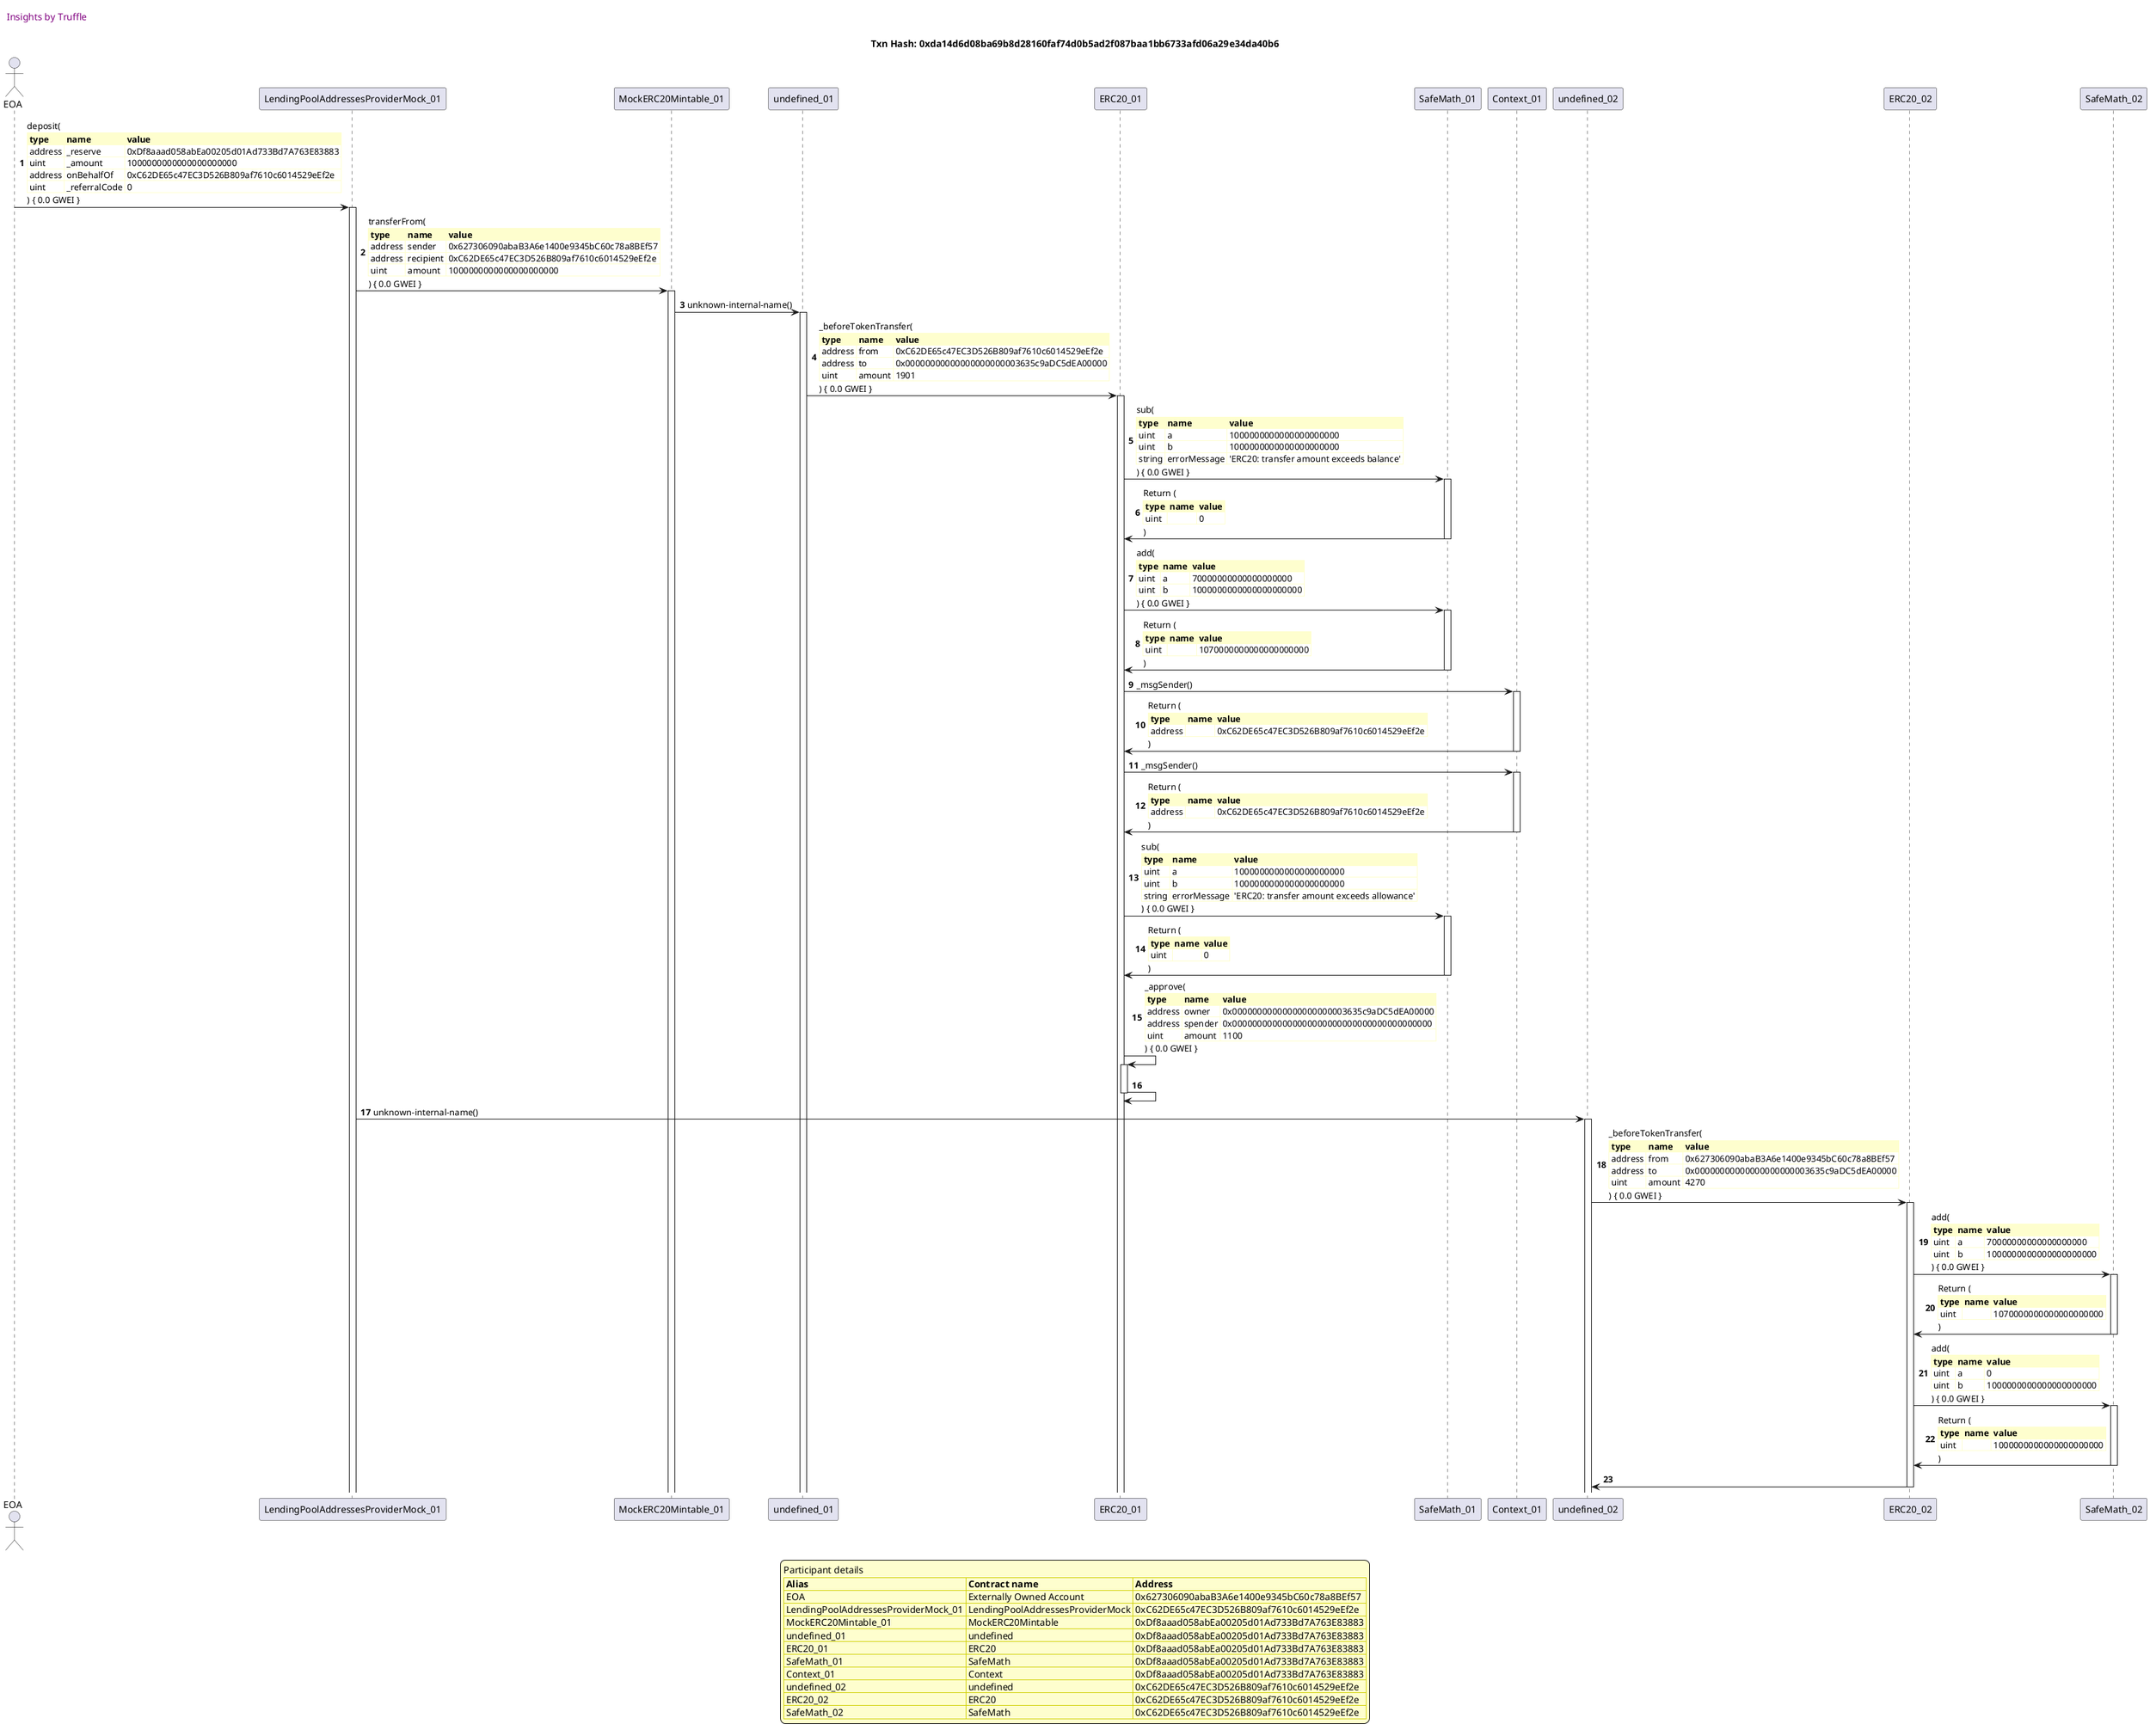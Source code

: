 

@startuml

autonumber
skinparam legendBackgroundColor #FEFECE

<style>
      header {
        HorizontalAlignment left
        FontColor purple
        FontSize 14
        Padding 10
      }
    </style>

header Insights by Truffle

title Txn Hash: 0xda14d6d08ba69b8d28160faf74d0b5ad2f087baa1bb6733afd06a29e34da40b6


actor EOA as "EOA"
participant LendingPoolAddressesProviderMock_01 as "LendingPoolAddressesProviderMock_01"
participant MockERC20Mintable_01 as "MockERC20Mintable_01"
participant undefined_01 as "undefined_01"
participant ERC20_01 as "ERC20_01"
participant SafeMath_01 as "SafeMath_01"
participant Context_01 as "Context_01"
participant undefined_02 as "undefined_02"
participant ERC20_02 as "ERC20_02"
participant SafeMath_02 as "SafeMath_02"

"EOA" -> "LendingPoolAddressesProviderMock_01" ++: deposit(\n\
<#FEFECE,#FEFECE>|= type |= name |= value |\n\
| address | _reserve | 0xDf8aaad058abEa00205d01Ad733Bd7A763E83883 |\n\
| uint | _amount | 1000000000000000000000 |\n\
| address | onBehalfOf | 0xC62DE65c47EC3D526B809af7610c6014529eEf2e |\n\
| uint | _referralCode | 0 |\n\
) { 0.0 GWEI }
"LendingPoolAddressesProviderMock_01" -> "MockERC20Mintable_01" ++: transferFrom(\n\
<#FEFECE,#FEFECE>|= type |= name |= value |\n\
| address | sender | 0x627306090abaB3A6e1400e9345bC60c78a8BEf57 |\n\
| address | recipient | 0xC62DE65c47EC3D526B809af7610c6014529eEf2e |\n\
| uint | amount | 1000000000000000000000 |\n\
) { 0.0 GWEI }
"MockERC20Mintable_01" -> "undefined_01" ++: unknown-internal-name()
"undefined_01" -> "ERC20_01" ++: _beforeTokenTransfer(\n\
<#FEFECE,#FEFECE>|= type |= name |= value |\n\
| address | from | 0xC62DE65c47EC3D526B809af7610c6014529eEf2e |\n\
| address | to | 0x00000000000000000000003635c9aDC5dEA00000 |\n\
| uint | amount | 1901 |\n\
) { 0.0 GWEI }
"ERC20_01" -> "SafeMath_01" ++: sub(\n\
<#FEFECE,#FEFECE>|= type |= name |= value |\n\
| uint | a | 1000000000000000000000 |\n\
| uint | b | 1000000000000000000000 |\n\
| string | errorMessage | 'ERC20: transfer amount exceeds balance' |\n\
) { 0.0 GWEI }
"SafeMath_01" -> "ERC20_01" --: Return (\n\
<#FEFECE,#FEFECE>|= type |= name |= value |\n\
| uint |  | 0 |\n\
)
"ERC20_01" -> "SafeMath_01" ++: add(\n\
<#FEFECE,#FEFECE>|= type |= name |= value |\n\
| uint | a | 70000000000000000000 |\n\
| uint | b | 1000000000000000000000 |\n\
) { 0.0 GWEI }
"SafeMath_01" -> "ERC20_01" --: Return (\n\
<#FEFECE,#FEFECE>|= type |= name |= value |\n\
| uint |  | 1070000000000000000000 |\n\
)
"ERC20_01" -> "Context_01" ++: _msgSender()
"Context_01" -> "ERC20_01" --: Return (\n\
<#FEFECE,#FEFECE>|= type |= name |= value |\n\
| address |  | 0xC62DE65c47EC3D526B809af7610c6014529eEf2e |\n\
)
"ERC20_01" -> "Context_01" ++: _msgSender()
"Context_01" -> "ERC20_01" --: Return (\n\
<#FEFECE,#FEFECE>|= type |= name |= value |\n\
| address |  | 0xC62DE65c47EC3D526B809af7610c6014529eEf2e |\n\
)
"ERC20_01" -> "SafeMath_01" ++: sub(\n\
<#FEFECE,#FEFECE>|= type |= name |= value |\n\
| uint | a | 1000000000000000000000 |\n\
| uint | b | 1000000000000000000000 |\n\
| string | errorMessage | 'ERC20: transfer amount exceeds allowance' |\n\
) { 0.0 GWEI }
"SafeMath_01" -> "ERC20_01" --: Return (\n\
<#FEFECE,#FEFECE>|= type |= name |= value |\n\
| uint |  | 0 |\n\
)
"ERC20_01" -> "ERC20_01" ++: _approve(\n\
<#FEFECE,#FEFECE>|= type |= name |= value |\n\
| address | owner | 0x00000000000000000000003635c9aDC5dEA00000 |\n\
| address | spender | 0x0000000000000000000000000000000000000000 |\n\
| uint | amount | 1100 |\n\
) { 0.0 GWEI }
"ERC20_01" -> "ERC20_01" --: 
"LendingPoolAddressesProviderMock_01" -> "undefined_02" ++: unknown-internal-name()
"undefined_02" -> "ERC20_02" ++: _beforeTokenTransfer(\n\
<#FEFECE,#FEFECE>|= type |= name |= value |\n\
| address | from | 0x627306090abaB3A6e1400e9345bC60c78a8BEf57 |\n\
| address | to | 0x00000000000000000000003635c9aDC5dEA00000 |\n\
| uint | amount | 4270 |\n\
) { 0.0 GWEI }
"ERC20_02" -> "SafeMath_02" ++: add(\n\
<#FEFECE,#FEFECE>|= type |= name |= value |\n\
| uint | a | 70000000000000000000 |\n\
| uint | b | 1000000000000000000000 |\n\
) { 0.0 GWEI }
"SafeMath_02" -> "ERC20_02" --: Return (\n\
<#FEFECE,#FEFECE>|= type |= name |= value |\n\
| uint |  | 1070000000000000000000 |\n\
)
"ERC20_02" -> "SafeMath_02" ++: add(\n\
<#FEFECE,#FEFECE>|= type |= name |= value |\n\
| uint | a | 0 |\n\
| uint | b | 1000000000000000000000 |\n\
) { 0.0 GWEI }
"SafeMath_02" -> "ERC20_02" --: Return (\n\
<#FEFECE,#FEFECE>|= type |= name |= value |\n\
| uint |  | 1000000000000000000000 |\n\
)
"ERC20_02" -> "undefined_02" --: 

legend
Participant details
<#FEFECE,#D0D000>|= Alias |= Contract name |= Address |
<#FEFECE>| EOA | Externally Owned Account | 0x627306090abaB3A6e1400e9345bC60c78a8BEf57 |
<#FEFECE>| LendingPoolAddressesProviderMock_01 | LendingPoolAddressesProviderMock | 0xC62DE65c47EC3D526B809af7610c6014529eEf2e |
<#FEFECE>| MockERC20Mintable_01 | MockERC20Mintable | 0xDf8aaad058abEa00205d01Ad733Bd7A763E83883 |
<#FEFECE>| undefined_01 | undefined | 0xDf8aaad058abEa00205d01Ad733Bd7A763E83883 |
<#FEFECE>| ERC20_01 | ERC20 | 0xDf8aaad058abEa00205d01Ad733Bd7A763E83883 |
<#FEFECE>| SafeMath_01 | SafeMath | 0xDf8aaad058abEa00205d01Ad733Bd7A763E83883 |
<#FEFECE>| Context_01 | Context | 0xDf8aaad058abEa00205d01Ad733Bd7A763E83883 |
<#FEFECE>| undefined_02 | undefined | 0xC62DE65c47EC3D526B809af7610c6014529eEf2e |
<#FEFECE>| ERC20_02 | ERC20 | 0xC62DE65c47EC3D526B809af7610c6014529eEf2e |
<#FEFECE>| SafeMath_02 | SafeMath | 0xC62DE65c47EC3D526B809af7610c6014529eEf2e |
endlegend

@enduml